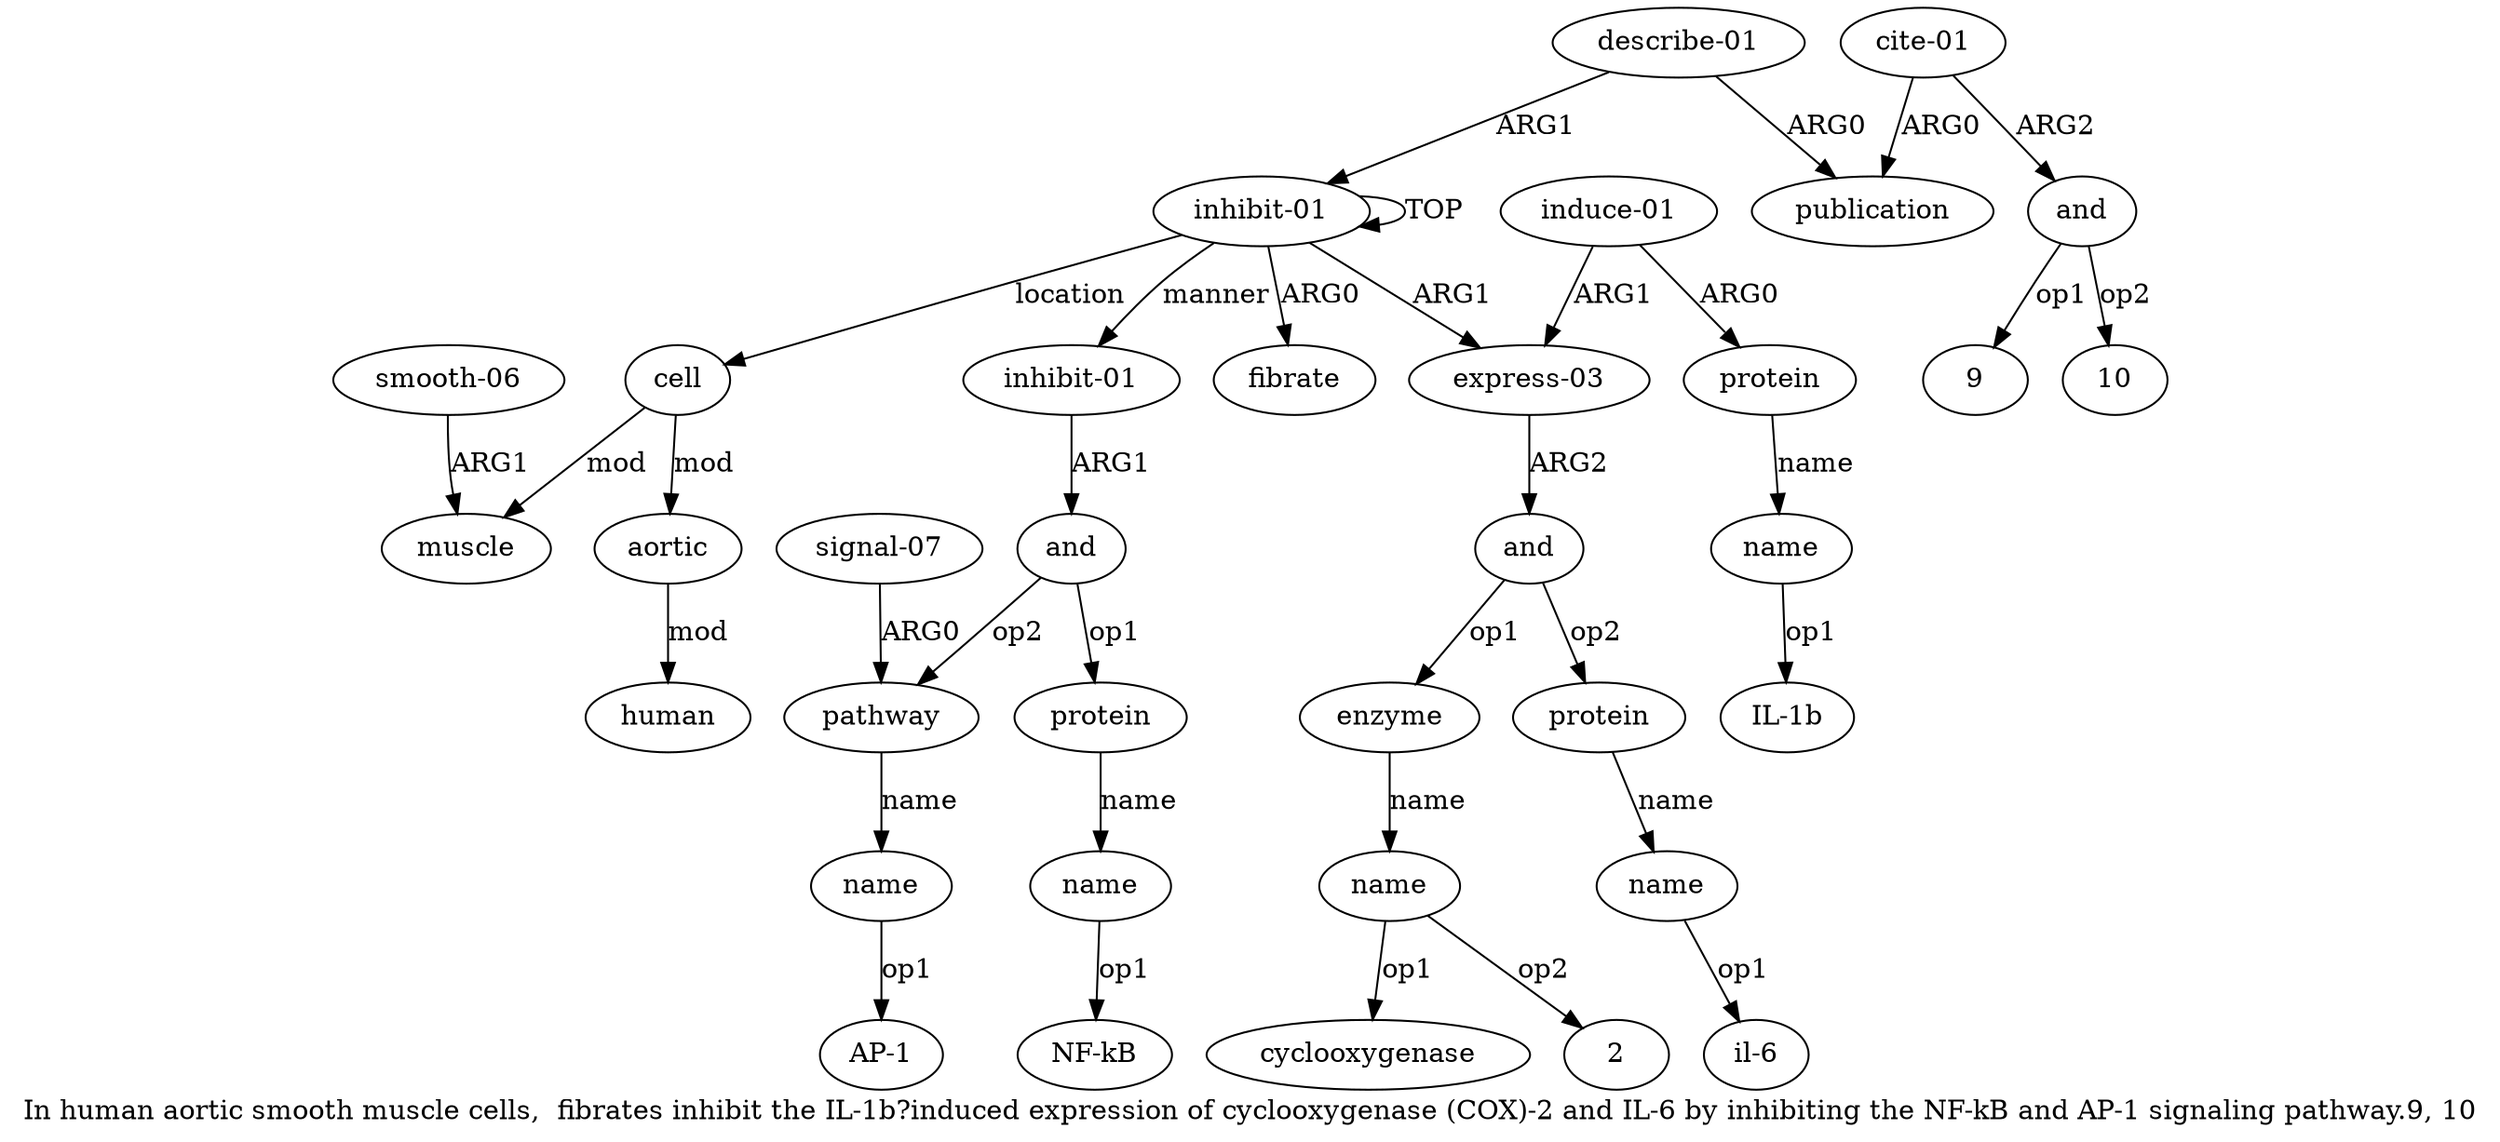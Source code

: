 digraph  {
	graph [label="In human aortic smooth muscle cells,  fibrates inhibit the IL-1b?induced expression of cyclooxygenase (COX)-2 and IL-6 by inhibiting \
the NF-kB and AP-1 signaling pathway.9, 10"];
	node [label="\N"];
	a20	 [color=black,
		gold_ind=20,
		gold_label="smooth-06",
		label="smooth-06",
		test_ind=20,
		test_label="smooth-06"];
	a19	 [color=black,
		gold_ind=19,
		gold_label=muscle,
		label=muscle,
		test_ind=19,
		test_label=muscle];
	a20 -> a19 [key=0,
	color=black,
	gold_label=ARG1,
	label=ARG1,
	test_label=ARG1];
a21 [color=black,
	gold_ind=21,
	gold_label=aortic,
	label=aortic,
	test_ind=21,
	test_label=aortic];
a22 [color=black,
	gold_ind=22,
	gold_label=human,
	label=human,
	test_ind=22,
	test_label=human];
a21 -> a22 [key=0,
color=black,
gold_label=mod,
label=mod,
test_label=mod];
a23 [color=black,
gold_ind=23,
gold_label="describe-01",
label="describe-01",
test_ind=23,
test_label="describe-01"];
a24 [color=black,
gold_ind=24,
gold_label=publication,
label=publication,
test_ind=24,
test_label=publication];
a23 -> a24 [key=0,
color=black,
gold_label=ARG0,
label=ARG0,
test_label=ARG0];
a0 [color=black,
gold_ind=0,
gold_label="inhibit-01",
label="inhibit-01",
test_ind=0,
test_label="inhibit-01"];
a23 -> a0 [key=0,
color=black,
gold_label=ARG1,
label=ARG1,
test_label=ARG1];
a25 [color=black,
gold_ind=25,
gold_label="cite-01",
label="cite-01",
test_ind=25,
test_label="cite-01"];
a25 -> a24 [key=0,
color=black,
gold_label=ARG0,
label=ARG0,
test_label=ARG0];
a26 [color=black,
gold_ind=26,
gold_label=and,
label=and,
test_ind=26,
test_label=and];
a25 -> a26 [key=0,
color=black,
gold_label=ARG2,
label=ARG2,
test_label=ARG2];
"a26 9" [color=black,
gold_ind=-1,
gold_label=9,
label=9,
test_ind=-1,
test_label=9];
a26 -> "a26 9" [key=0,
color=black,
gold_label=op1,
label=op1,
test_label=op1];
"a26 10" [color=black,
gold_ind=-1,
gold_label=10,
label=10,
test_ind=-1,
test_label=10];
a26 -> "a26 10" [key=0,
color=black,
gold_label=op2,
label=op2,
test_label=op2];
"a5 cyclooxygenase" [color=black,
gold_ind=-1,
gold_label=cyclooxygenase,
label=cyclooxygenase,
test_ind=-1,
test_label=cyclooxygenase];
"a7 il-6" [color=black,
gold_ind=-1,
gold_label="il-6",
label="il-6",
test_ind=-1,
test_label="il-6"];
"a14 NF-kB" [color=black,
gold_ind=-1,
gold_label="NF-kB",
label="NF-kB",
test_ind=-1,
test_label="NF-kB"];
a15 [color=black,
gold_ind=15,
gold_label=pathway,
label=pathway,
test_ind=15,
test_label=pathway];
a16 [color=black,
gold_ind=16,
gold_label=name,
label=name,
test_ind=16,
test_label=name];
a15 -> a16 [key=0,
color=black,
gold_label=name,
label=name,
test_label=name];
a14 [color=black,
gold_ind=14,
gold_label=name,
label=name,
test_ind=14,
test_label=name];
a14 -> "a14 NF-kB" [key=0,
color=black,
gold_label=op1,
label=op1,
test_label=op1];
a17 [color=black,
gold_ind=17,
gold_label="signal-07",
label="signal-07",
test_ind=17,
test_label="signal-07"];
a17 -> a15 [key=0,
color=black,
gold_label=ARG0,
label=ARG0,
test_label=ARG0];
"a16 AP-1" [color=black,
gold_ind=-1,
gold_label="AP-1",
label="AP-1",
test_ind=-1,
test_label="AP-1"];
a16 -> "a16 AP-1" [key=0,
color=black,
gold_label=op1,
label=op1,
test_label=op1];
a11 [color=black,
gold_ind=11,
gold_label="inhibit-01",
label="inhibit-01",
test_ind=11,
test_label="inhibit-01"];
a12 [color=black,
gold_ind=12,
gold_label=and,
label=and,
test_ind=12,
test_label=and];
a11 -> a12 [key=0,
color=black,
gold_label=ARG1,
label=ARG1,
test_label=ARG1];
a10 [color=black,
gold_ind=10,
gold_label=name,
label=name,
test_ind=10,
test_label=name];
"a10 IL-1b" [color=black,
gold_ind=-1,
gold_label="IL-1b",
label="IL-1b",
test_ind=-1,
test_label="IL-1b"];
a10 -> "a10 IL-1b" [key=0,
color=black,
gold_label=op1,
label=op1,
test_label=op1];
a13 [color=black,
gold_ind=13,
gold_label=protein,
label=protein,
test_ind=13,
test_label=protein];
a13 -> a14 [key=0,
color=black,
gold_label=name,
label=name,
test_label=name];
a12 -> a15 [key=0,
color=black,
gold_label=op2,
label=op2,
test_label=op2];
a12 -> a13 [key=0,
color=black,
gold_label=op1,
label=op1,
test_label=op1];
a18 [color=black,
gold_ind=18,
gold_label=cell,
label=cell,
test_ind=18,
test_label=cell];
a18 -> a21 [key=0,
color=black,
gold_label=mod,
label=mod,
test_label=mod];
a18 -> a19 [key=0,
color=black,
gold_label=mod,
label=mod,
test_label=mod];
a1 [color=black,
gold_ind=1,
gold_label=fibrate,
label=fibrate,
test_ind=1,
test_label=fibrate];
a0 -> a11 [key=0,
color=black,
gold_label=manner,
label=manner,
test_label=manner];
a0 -> a18 [key=0,
color=black,
gold_label=location,
label=location,
test_label=location];
a0 -> a1 [key=0,
color=black,
gold_label=ARG0,
label=ARG0,
test_label=ARG0];
a0 -> a0 [key=0,
color=black,
gold_label=TOP,
label=TOP,
test_label=TOP];
a2 [color=black,
gold_ind=2,
gold_label="express-03",
label="express-03",
test_ind=2,
test_label="express-03"];
a0 -> a2 [key=0,
color=black,
gold_label=ARG1,
label=ARG1,
test_label=ARG1];
a3 [color=black,
gold_ind=3,
gold_label=and,
label=and,
test_ind=3,
test_label=and];
a4 [color=black,
gold_ind=4,
gold_label=enzyme,
label=enzyme,
test_ind=4,
test_label=enzyme];
a3 -> a4 [key=0,
color=black,
gold_label=op1,
label=op1,
test_label=op1];
a6 [color=black,
gold_ind=6,
gold_label=protein,
label=protein,
test_ind=6,
test_label=protein];
a3 -> a6 [key=0,
color=black,
gold_label=op2,
label=op2,
test_label=op2];
a2 -> a3 [key=0,
color=black,
gold_label=ARG2,
label=ARG2,
test_label=ARG2];
a5 [color=black,
gold_ind=5,
gold_label=name,
label=name,
test_ind=5,
test_label=name];
a5 -> "a5 cyclooxygenase" [key=0,
color=black,
gold_label=op1,
label=op1,
test_label=op1];
"a5 2" [color=black,
gold_ind=-1,
gold_label=2,
label=2,
test_ind=-1,
test_label=2];
a5 -> "a5 2" [key=0,
color=black,
gold_label=op2,
label=op2,
test_label=op2];
a4 -> a5 [key=0,
color=black,
gold_label=name,
label=name,
test_label=name];
a7 [color=black,
gold_ind=7,
gold_label=name,
label=name,
test_ind=7,
test_label=name];
a7 -> "a7 il-6" [key=0,
color=black,
gold_label=op1,
label=op1,
test_label=op1];
a6 -> a7 [key=0,
color=black,
gold_label=name,
label=name,
test_label=name];
a9 [color=black,
gold_ind=9,
gold_label=protein,
label=protein,
test_ind=9,
test_label=protein];
a9 -> a10 [key=0,
color=black,
gold_label=name,
label=name,
test_label=name];
a8 [color=black,
gold_ind=8,
gold_label="induce-01",
label="induce-01",
test_ind=8,
test_label="induce-01"];
a8 -> a2 [key=0,
color=black,
gold_label=ARG1,
label=ARG1,
test_label=ARG1];
a8 -> a9 [key=0,
color=black,
gold_label=ARG0,
label=ARG0,
test_label=ARG0];
}
